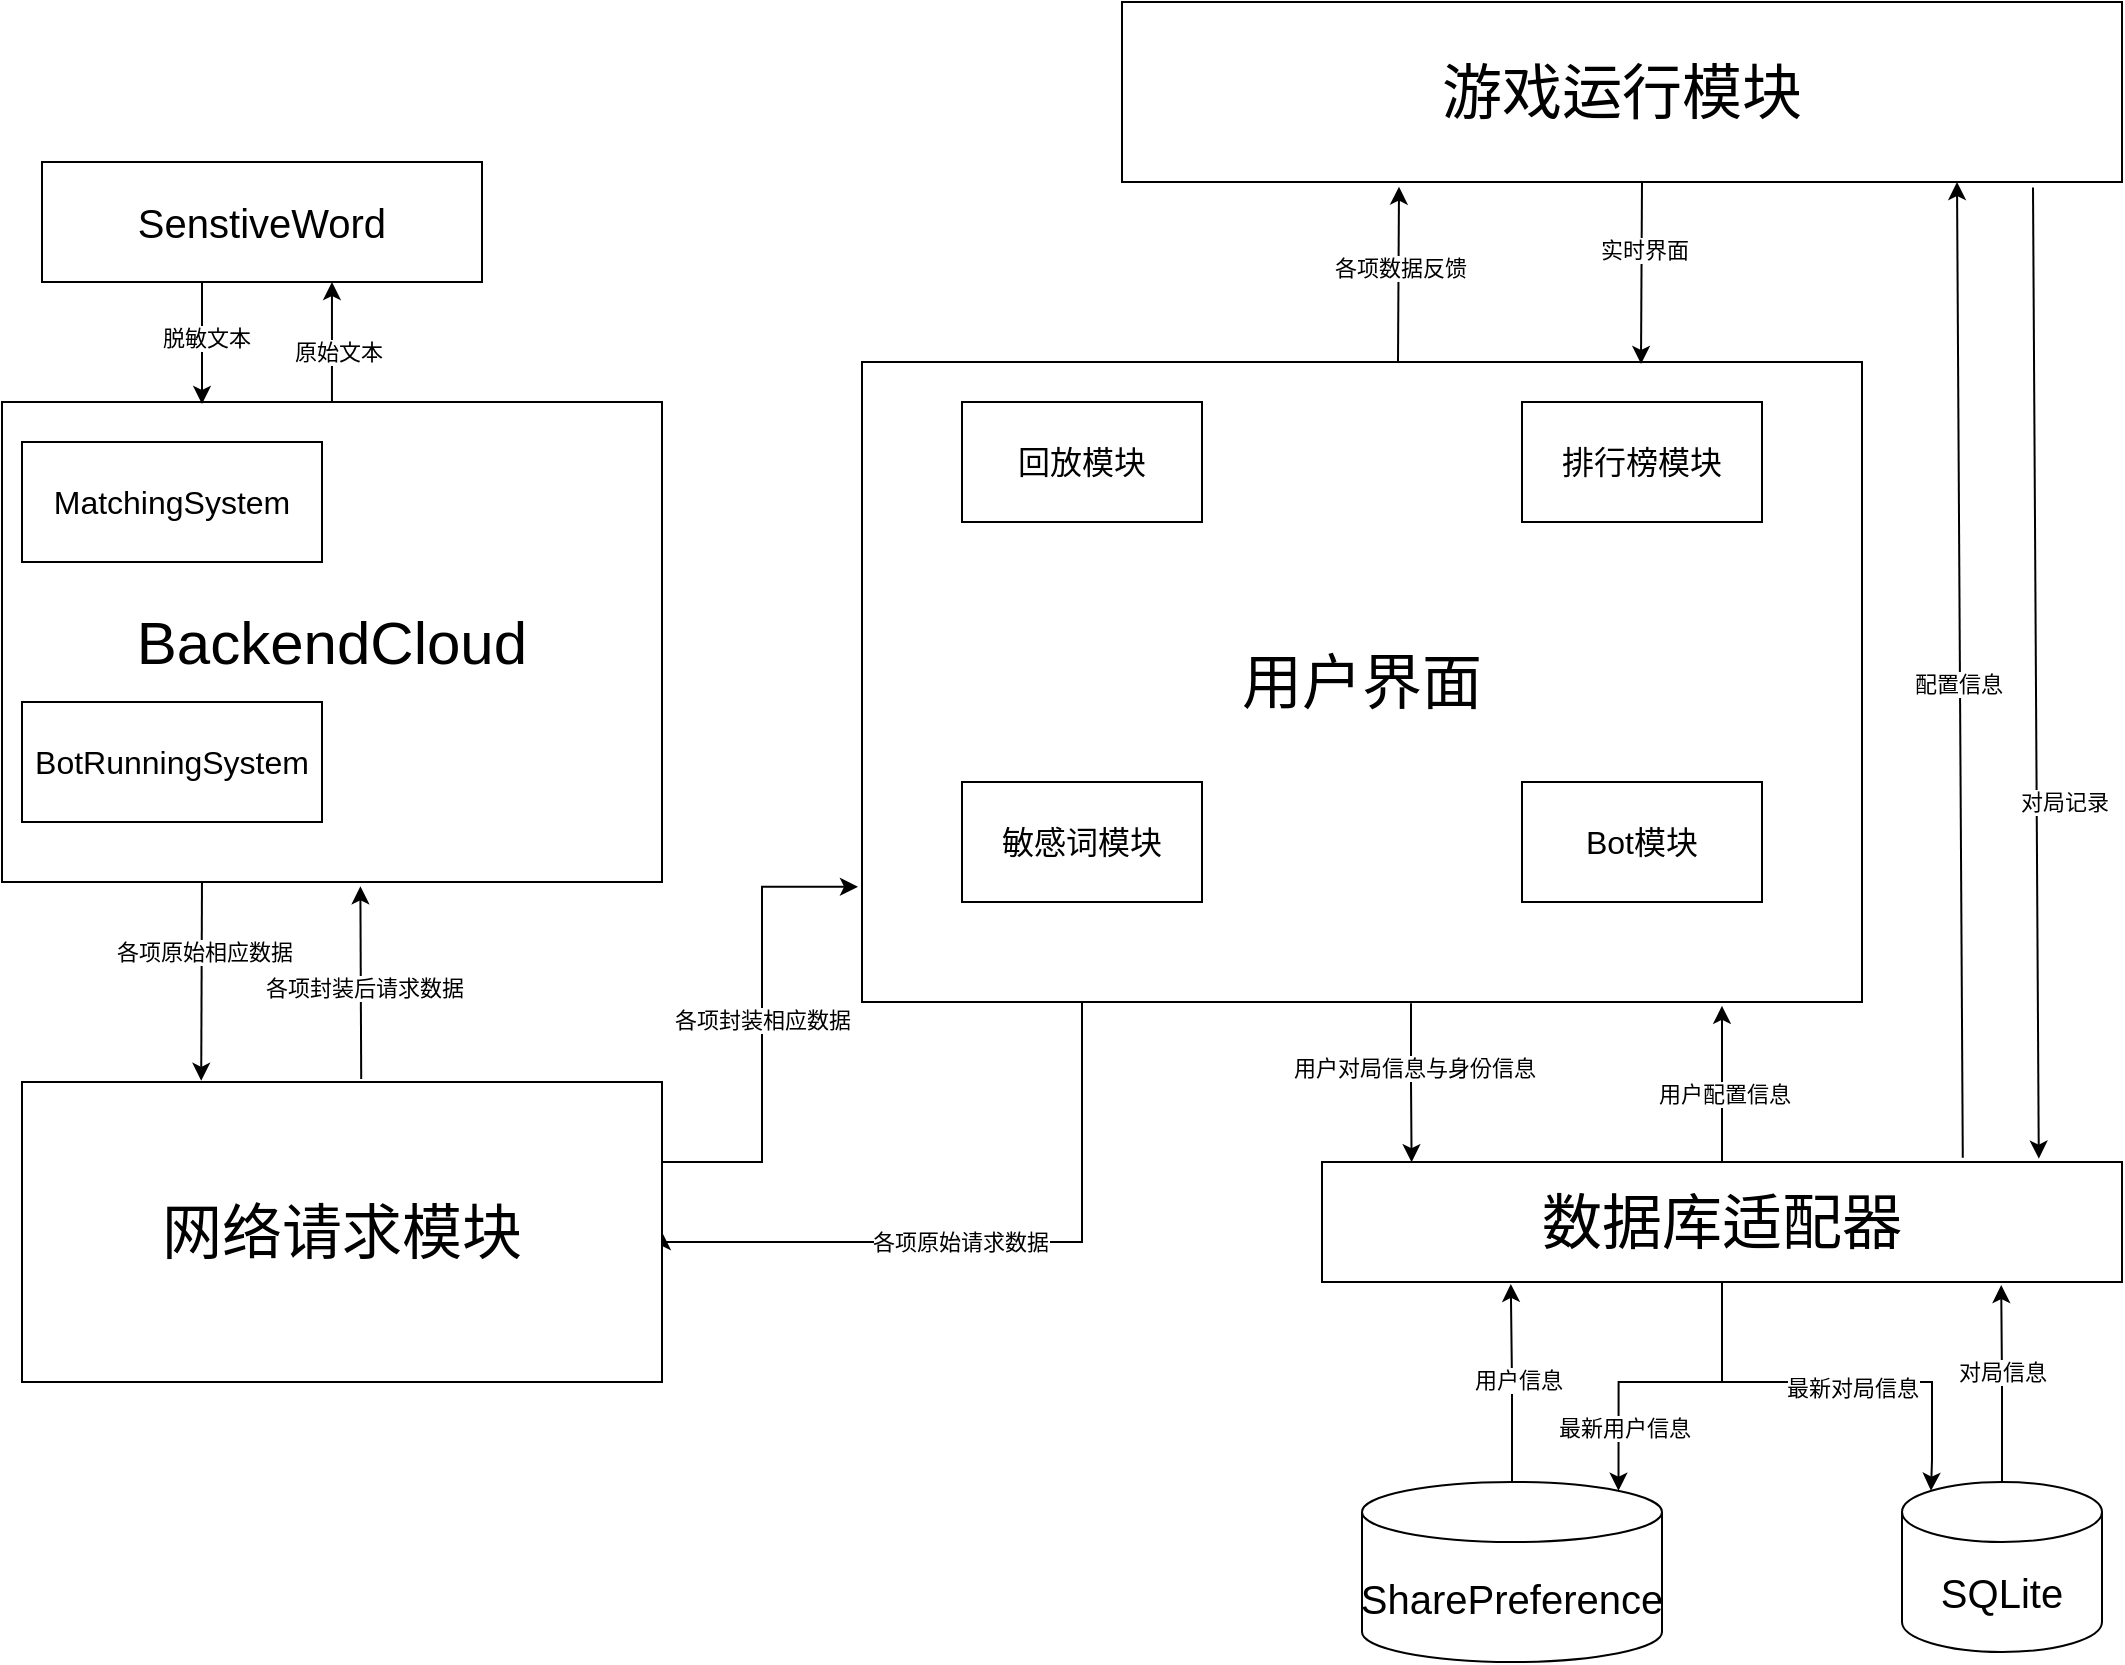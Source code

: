 <mxfile version="22.0.3" type="device">
  <diagram name="第 1 页" id="XMlzAsniAcXtD7ddfIsU">
    <mxGraphModel dx="1206" dy="857" grid="1" gridSize="10" guides="1" tooltips="1" connect="1" arrows="1" fold="1" page="1" pageScale="1" pageWidth="827" pageHeight="1169" math="0" shadow="0">
      <root>
        <mxCell id="0" />
        <mxCell id="1" parent="0" />
        <mxCell id="sbDxYOO8sf8kgl_lCNj2-15" style="edgeStyle=orthogonalEdgeStyle;rounded=0;orthogonalLoop=1;jettySize=auto;html=1;entryX=0.112;entryY=0.002;entryDx=0;entryDy=0;exitX=0.549;exitY=1.002;exitDx=0;exitDy=0;exitPerimeter=0;entryPerimeter=0;" parent="1" source="sbDxYOO8sf8kgl_lCNj2-3" target="sbDxYOO8sf8kgl_lCNj2-4" edge="1">
          <mxGeometry relative="1" as="geometry" />
        </mxCell>
        <mxCell id="sbDxYOO8sf8kgl_lCNj2-18" value="用户对局信息与身份信息" style="edgeLabel;html=1;align=center;verticalAlign=middle;resizable=0;points=[];" parent="sbDxYOO8sf8kgl_lCNj2-15" vertex="1" connectable="0">
          <mxGeometry x="-0.199" y="1" relative="1" as="geometry">
            <mxPoint as="offset" />
          </mxGeometry>
        </mxCell>
        <mxCell id="sbDxYOO8sf8kgl_lCNj2-3" value="&lt;span style=&quot;font-size: 30px;&quot;&gt;用户界面&lt;/span&gt;" style="rounded=0;whiteSpace=wrap;html=1;" parent="1" vertex="1">
          <mxGeometry x="490" y="440" width="500" height="320" as="geometry" />
        </mxCell>
        <mxCell id="sbDxYOO8sf8kgl_lCNj2-4" value="&lt;font style=&quot;font-size: 30px;&quot;&gt;数据库适配器&lt;/font&gt;" style="rounded=0;whiteSpace=wrap;html=1;" parent="1" vertex="1">
          <mxGeometry x="720" y="840" width="400" height="60" as="geometry" />
        </mxCell>
        <mxCell id="sbDxYOO8sf8kgl_lCNj2-5" value="&lt;font style=&quot;font-size: 20px;&quot;&gt;SQLite&lt;/font&gt;" style="shape=cylinder3;whiteSpace=wrap;html=1;boundedLbl=1;backgroundOutline=1;size=15;" parent="1" vertex="1">
          <mxGeometry x="1010" y="1000" width="100" height="85" as="geometry" />
        </mxCell>
        <mxCell id="sbDxYOO8sf8kgl_lCNj2-6" value="&lt;font style=&quot;font-size: 20px;&quot;&gt;SharePreference&lt;/font&gt;" style="shape=cylinder3;whiteSpace=wrap;html=1;boundedLbl=1;backgroundOutline=1;size=15;" parent="1" vertex="1">
          <mxGeometry x="740" y="1000" width="150" height="90" as="geometry" />
        </mxCell>
        <mxCell id="sbDxYOO8sf8kgl_lCNj2-2" value="&lt;font style=&quot;font-size: 30px;&quot;&gt;游戏运行模块&lt;/font&gt;" style="rounded=0;whiteSpace=wrap;html=1;" parent="1" vertex="1">
          <mxGeometry x="620" y="260" width="500" height="90" as="geometry" />
        </mxCell>
        <mxCell id="sbDxYOO8sf8kgl_lCNj2-7" value="&lt;font style=&quot;font-size: 30px;&quot;&gt;BackendCloud&lt;/font&gt;" style="rounded=0;whiteSpace=wrap;html=1;" parent="1" vertex="1">
          <mxGeometry x="60" y="460" width="330" height="240" as="geometry" />
        </mxCell>
        <mxCell id="sbDxYOO8sf8kgl_lCNj2-8" value="&lt;font style=&quot;font-size: 16px;&quot;&gt;BotRunningSystem&lt;/font&gt;" style="rounded=0;whiteSpace=wrap;html=1;" parent="1" vertex="1">
          <mxGeometry x="70" y="610" width="150" height="60" as="geometry" />
        </mxCell>
        <mxCell id="sbDxYOO8sf8kgl_lCNj2-9" value="&lt;font style=&quot;font-size: 16px;&quot;&gt;MatchingSystem&lt;/font&gt;" style="rounded=0;whiteSpace=wrap;html=1;" parent="1" vertex="1">
          <mxGeometry x="70" y="480" width="150" height="60" as="geometry" />
        </mxCell>
        <mxCell id="sbDxYOO8sf8kgl_lCNj2-10" value="&lt;font style=&quot;font-size: 20px;&quot;&gt;SenstiveWord&lt;/font&gt;" style="rounded=0;whiteSpace=wrap;html=1;" parent="1" vertex="1">
          <mxGeometry x="80" y="340" width="220" height="60" as="geometry" />
        </mxCell>
        <mxCell id="sbDxYOO8sf8kgl_lCNj2-11" value="&lt;font style=&quot;font-size: 16px;&quot;&gt;回放模块&lt;/font&gt;" style="rounded=0;whiteSpace=wrap;html=1;" parent="1" vertex="1">
          <mxGeometry x="540" y="460" width="120" height="60" as="geometry" />
        </mxCell>
        <mxCell id="sbDxYOO8sf8kgl_lCNj2-12" value="&lt;font style=&quot;font-size: 16px;&quot;&gt;敏感词模块&lt;/font&gt;" style="rounded=0;whiteSpace=wrap;html=1;" parent="1" vertex="1">
          <mxGeometry x="540" y="650" width="120" height="60" as="geometry" />
        </mxCell>
        <mxCell id="sbDxYOO8sf8kgl_lCNj2-13" value="&lt;font style=&quot;font-size: 16px;&quot;&gt;排行榜模块&lt;/font&gt;" style="rounded=0;whiteSpace=wrap;html=1;" parent="1" vertex="1">
          <mxGeometry x="820" y="460" width="120" height="60" as="geometry" />
        </mxCell>
        <mxCell id="sbDxYOO8sf8kgl_lCNj2-14" value="&lt;font style=&quot;font-size: 16px;&quot;&gt;Bot模块&lt;/font&gt;" style="rounded=0;whiteSpace=wrap;html=1;" parent="1" vertex="1">
          <mxGeometry x="820" y="650" width="120" height="60" as="geometry" />
        </mxCell>
        <mxCell id="sbDxYOO8sf8kgl_lCNj2-16" style="edgeStyle=orthogonalEdgeStyle;rounded=0;orthogonalLoop=1;jettySize=auto;html=1;entryX=0.86;entryY=1.006;entryDx=0;entryDy=0;entryPerimeter=0;" parent="1" source="sbDxYOO8sf8kgl_lCNj2-4" target="sbDxYOO8sf8kgl_lCNj2-3" edge="1">
          <mxGeometry relative="1" as="geometry" />
        </mxCell>
        <mxCell id="sbDxYOO8sf8kgl_lCNj2-17" value="用户配置信息" style="edgeLabel;html=1;align=center;verticalAlign=middle;resizable=0;points=[];" parent="sbDxYOO8sf8kgl_lCNj2-16" vertex="1" connectable="0">
          <mxGeometry x="-0.128" y="-1" relative="1" as="geometry">
            <mxPoint as="offset" />
          </mxGeometry>
        </mxCell>
        <mxCell id="sbDxYOO8sf8kgl_lCNj2-19" value="" style="endArrow=classic;html=1;rounded=0;exitX=0.801;exitY=-0.036;exitDx=0;exitDy=0;exitPerimeter=0;entryX=0.835;entryY=1;entryDx=0;entryDy=0;entryPerimeter=0;" parent="1" source="sbDxYOO8sf8kgl_lCNj2-4" target="sbDxYOO8sf8kgl_lCNj2-2" edge="1">
          <mxGeometry width="50" height="50" relative="1" as="geometry">
            <mxPoint x="1050" y="730" as="sourcePoint" />
            <mxPoint x="1100" y="680" as="targetPoint" />
          </mxGeometry>
        </mxCell>
        <mxCell id="sbDxYOO8sf8kgl_lCNj2-52" value="配置信息" style="edgeLabel;html=1;align=center;verticalAlign=middle;resizable=0;points=[];" parent="sbDxYOO8sf8kgl_lCNj2-19" vertex="1" connectable="0">
          <mxGeometry x="-0.028" y="1" relative="1" as="geometry">
            <mxPoint as="offset" />
          </mxGeometry>
        </mxCell>
        <mxCell id="sbDxYOO8sf8kgl_lCNj2-20" value="" style="endArrow=classic;html=1;rounded=0;exitX=0.911;exitY=1.031;exitDx=0;exitDy=0;exitPerimeter=0;entryX=0.896;entryY=-0.028;entryDx=0;entryDy=0;entryPerimeter=0;" parent="1" source="sbDxYOO8sf8kgl_lCNj2-2" target="sbDxYOO8sf8kgl_lCNj2-4" edge="1">
          <mxGeometry width="50" height="50" relative="1" as="geometry">
            <mxPoint x="1090" y="520" as="sourcePoint" />
            <mxPoint x="1140" y="470" as="targetPoint" />
          </mxGeometry>
        </mxCell>
        <mxCell id="sbDxYOO8sf8kgl_lCNj2-54" value="对局记录" style="edgeLabel;html=1;align=center;verticalAlign=middle;resizable=0;points=[];" parent="sbDxYOO8sf8kgl_lCNj2-20" vertex="1" connectable="0">
          <mxGeometry x="0.265" y="1" relative="1" as="geometry">
            <mxPoint x="12" as="offset" />
          </mxGeometry>
        </mxCell>
        <mxCell id="sbDxYOO8sf8kgl_lCNj2-21" value="" style="endArrow=classic;html=1;rounded=0;exitX=0.536;exitY=0;exitDx=0;exitDy=0;exitPerimeter=0;entryX=0.277;entryY=1.026;entryDx=0;entryDy=0;entryPerimeter=0;" parent="1" source="sbDxYOO8sf8kgl_lCNj2-3" target="sbDxYOO8sf8kgl_lCNj2-2" edge="1">
          <mxGeometry width="50" height="50" relative="1" as="geometry">
            <mxPoint x="750" y="520" as="sourcePoint" />
            <mxPoint x="758" y="360" as="targetPoint" />
          </mxGeometry>
        </mxCell>
        <mxCell id="sbDxYOO8sf8kgl_lCNj2-51" value="各项数据反馈" style="edgeLabel;html=1;align=center;verticalAlign=middle;resizable=0;points=[];" parent="sbDxYOO8sf8kgl_lCNj2-21" vertex="1" connectable="0">
          <mxGeometry x="0.069" relative="1" as="geometry">
            <mxPoint as="offset" />
          </mxGeometry>
        </mxCell>
        <mxCell id="sbDxYOO8sf8kgl_lCNj2-22" value="" style="endArrow=classic;html=1;rounded=0;entryX=0.779;entryY=0.003;entryDx=0;entryDy=0;entryPerimeter=0;" parent="1" target="sbDxYOO8sf8kgl_lCNj2-3" edge="1">
          <mxGeometry width="50" height="50" relative="1" as="geometry">
            <mxPoint x="880" y="350" as="sourcePoint" />
            <mxPoint x="800" y="470" as="targetPoint" />
          </mxGeometry>
        </mxCell>
        <mxCell id="sbDxYOO8sf8kgl_lCNj2-50" value="实时界面" style="edgeLabel;html=1;align=center;verticalAlign=middle;resizable=0;points=[];" parent="sbDxYOO8sf8kgl_lCNj2-22" vertex="1" connectable="0">
          <mxGeometry x="-0.253" y="1" relative="1" as="geometry">
            <mxPoint as="offset" />
          </mxGeometry>
        </mxCell>
        <mxCell id="sbDxYOO8sf8kgl_lCNj2-31" style="edgeStyle=orthogonalEdgeStyle;rounded=0;orthogonalLoop=1;jettySize=auto;html=1;entryX=0.236;entryY=1.016;entryDx=0;entryDy=0;entryPerimeter=0;" parent="1" source="sbDxYOO8sf8kgl_lCNj2-6" target="sbDxYOO8sf8kgl_lCNj2-4" edge="1">
          <mxGeometry relative="1" as="geometry" />
        </mxCell>
        <mxCell id="sbDxYOO8sf8kgl_lCNj2-35" value="用户信息" style="edgeLabel;html=1;align=center;verticalAlign=middle;resizable=0;points=[];" parent="sbDxYOO8sf8kgl_lCNj2-31" vertex="1" connectable="0">
          <mxGeometry x="0.004" y="-3" relative="1" as="geometry">
            <mxPoint x="3" y="2" as="offset" />
          </mxGeometry>
        </mxCell>
        <mxCell id="sbDxYOO8sf8kgl_lCNj2-32" style="edgeStyle=orthogonalEdgeStyle;rounded=0;orthogonalLoop=1;jettySize=auto;html=1;entryX=0.855;entryY=0;entryDx=0;entryDy=4.35;entryPerimeter=0;" parent="1" source="sbDxYOO8sf8kgl_lCNj2-4" target="sbDxYOO8sf8kgl_lCNj2-6" edge="1">
          <mxGeometry relative="1" as="geometry" />
        </mxCell>
        <mxCell id="sbDxYOO8sf8kgl_lCNj2-36" value="最新用户信息" style="edgeLabel;html=1;align=center;verticalAlign=middle;resizable=0;points=[];" parent="sbDxYOO8sf8kgl_lCNj2-32" vertex="1" connectable="0">
          <mxGeometry x="0.595" y="2" relative="1" as="geometry">
            <mxPoint as="offset" />
          </mxGeometry>
        </mxCell>
        <mxCell id="sbDxYOO8sf8kgl_lCNj2-33" style="edgeStyle=orthogonalEdgeStyle;rounded=0;orthogonalLoop=1;jettySize=auto;html=1;entryX=0.145;entryY=0;entryDx=0;entryDy=4.35;entryPerimeter=0;" parent="1" source="sbDxYOO8sf8kgl_lCNj2-4" target="sbDxYOO8sf8kgl_lCNj2-5" edge="1">
          <mxGeometry relative="1" as="geometry">
            <Array as="points">
              <mxPoint x="920" y="950" />
              <mxPoint x="1025" y="950" />
              <mxPoint x="1025" y="989" />
            </Array>
          </mxGeometry>
        </mxCell>
        <mxCell id="sbDxYOO8sf8kgl_lCNj2-37" value="最新对局信息" style="edgeLabel;html=1;align=center;verticalAlign=middle;resizable=0;points=[];" parent="sbDxYOO8sf8kgl_lCNj2-33" vertex="1" connectable="0">
          <mxGeometry x="0.092" y="-3" relative="1" as="geometry">
            <mxPoint as="offset" />
          </mxGeometry>
        </mxCell>
        <mxCell id="sbDxYOO8sf8kgl_lCNj2-34" style="edgeStyle=orthogonalEdgeStyle;rounded=0;orthogonalLoop=1;jettySize=auto;html=1;entryX=0.849;entryY=1.025;entryDx=0;entryDy=0;entryPerimeter=0;" parent="1" source="sbDxYOO8sf8kgl_lCNj2-5" target="sbDxYOO8sf8kgl_lCNj2-4" edge="1">
          <mxGeometry relative="1" as="geometry" />
        </mxCell>
        <mxCell id="sbDxYOO8sf8kgl_lCNj2-38" value="对局信息" style="edgeLabel;html=1;align=center;verticalAlign=middle;resizable=0;points=[];" parent="sbDxYOO8sf8kgl_lCNj2-34" vertex="1" connectable="0">
          <mxGeometry x="0.011" y="-3" relative="1" as="geometry">
            <mxPoint y="-2" as="offset" />
          </mxGeometry>
        </mxCell>
        <mxCell id="sbDxYOO8sf8kgl_lCNj2-40" style="edgeStyle=orthogonalEdgeStyle;rounded=0;orthogonalLoop=1;jettySize=auto;html=1;exitX=1;exitY=0.25;exitDx=0;exitDy=0;entryX=-0.004;entryY=0.82;entryDx=0;entryDy=0;entryPerimeter=0;" parent="1" source="FkdGA9qikYlc1K1kkweA-1" target="sbDxYOO8sf8kgl_lCNj2-3" edge="1">
          <mxGeometry relative="1" as="geometry">
            <mxPoint x="480" y="703" as="targetPoint" />
            <Array as="points">
              <mxPoint x="390" y="840" />
              <mxPoint x="440" y="840" />
              <mxPoint x="440" y="702" />
            </Array>
          </mxGeometry>
        </mxCell>
        <mxCell id="sbDxYOO8sf8kgl_lCNj2-48" value="各项封装相应数据" style="edgeLabel;html=1;align=center;verticalAlign=middle;resizable=0;points=[];" parent="sbDxYOO8sf8kgl_lCNj2-40" vertex="1" connectable="0">
          <mxGeometry x="-0.207" y="-1" relative="1" as="geometry">
            <mxPoint x="-1" y="-29" as="offset" />
          </mxGeometry>
        </mxCell>
        <mxCell id="sbDxYOO8sf8kgl_lCNj2-41" style="edgeStyle=orthogonalEdgeStyle;rounded=0;orthogonalLoop=1;jettySize=auto;html=1;entryX=1;entryY=0.5;entryDx=0;entryDy=0;exitX=0.22;exitY=1;exitDx=0;exitDy=0;exitPerimeter=0;" parent="1" source="sbDxYOO8sf8kgl_lCNj2-3" target="FkdGA9qikYlc1K1kkweA-1" edge="1">
          <mxGeometry relative="1" as="geometry">
            <Array as="points">
              <mxPoint x="600" y="880" />
              <mxPoint x="390" y="880" />
            </Array>
          </mxGeometry>
        </mxCell>
        <mxCell id="sbDxYOO8sf8kgl_lCNj2-49" value="各项原始请求数据" style="edgeLabel;html=1;align=center;verticalAlign=middle;resizable=0;points=[];" parent="sbDxYOO8sf8kgl_lCNj2-41" vertex="1" connectable="0">
          <mxGeometry x="-0.022" y="3" relative="1" as="geometry">
            <mxPoint x="-17" y="-3" as="offset" />
          </mxGeometry>
        </mxCell>
        <mxCell id="sbDxYOO8sf8kgl_lCNj2-43" style="edgeStyle=orthogonalEdgeStyle;rounded=0;orthogonalLoop=1;jettySize=auto;html=1;entryX=0.659;entryY=1;entryDx=0;entryDy=0;entryPerimeter=0;" parent="1" source="sbDxYOO8sf8kgl_lCNj2-7" target="sbDxYOO8sf8kgl_lCNj2-10" edge="1">
          <mxGeometry relative="1" as="geometry" />
        </mxCell>
        <mxCell id="sbDxYOO8sf8kgl_lCNj2-45" value="原始文本" style="edgeLabel;html=1;align=center;verticalAlign=middle;resizable=0;points=[];" parent="sbDxYOO8sf8kgl_lCNj2-43" vertex="1" connectable="0">
          <mxGeometry x="-0.147" y="-3" relative="1" as="geometry">
            <mxPoint as="offset" />
          </mxGeometry>
        </mxCell>
        <mxCell id="sbDxYOO8sf8kgl_lCNj2-44" style="edgeStyle=orthogonalEdgeStyle;rounded=0;orthogonalLoop=1;jettySize=auto;html=1;" parent="1" source="sbDxYOO8sf8kgl_lCNj2-10" edge="1">
          <mxGeometry relative="1" as="geometry">
            <mxPoint x="160" y="461" as="targetPoint" />
            <Array as="points">
              <mxPoint x="160" y="461" />
            </Array>
          </mxGeometry>
        </mxCell>
        <mxCell id="sbDxYOO8sf8kgl_lCNj2-47" value="脱敏文本" style="edgeLabel;html=1;align=center;verticalAlign=middle;resizable=0;points=[];" parent="sbDxYOO8sf8kgl_lCNj2-44" vertex="1" connectable="0">
          <mxGeometry x="-0.098" y="2" relative="1" as="geometry">
            <mxPoint as="offset" />
          </mxGeometry>
        </mxCell>
        <mxCell id="FkdGA9qikYlc1K1kkweA-1" value="&lt;font style=&quot;font-size: 30px;&quot;&gt;网络请求模块&lt;/font&gt;" style="rounded=0;whiteSpace=wrap;html=1;" parent="1" vertex="1">
          <mxGeometry x="70" y="800" width="320" height="150" as="geometry" />
        </mxCell>
        <mxCell id="FkdGA9qikYlc1K1kkweA-3" value="" style="endArrow=classic;html=1;rounded=0;exitX=0.303;exitY=1.002;exitDx=0;exitDy=0;exitPerimeter=0;entryX=0.28;entryY=-0.004;entryDx=0;entryDy=0;entryPerimeter=0;" parent="1" source="sbDxYOO8sf8kgl_lCNj2-7" target="FkdGA9qikYlc1K1kkweA-1" edge="1">
          <mxGeometry width="50" height="50" relative="1" as="geometry">
            <mxPoint x="300" y="820" as="sourcePoint" />
            <mxPoint x="350" y="770" as="targetPoint" />
          </mxGeometry>
        </mxCell>
        <mxCell id="FkdGA9qikYlc1K1kkweA-6" value="各项原始相应数据" style="edgeLabel;html=1;align=center;verticalAlign=middle;resizable=0;points=[];" parent="FkdGA9qikYlc1K1kkweA-3" vertex="1" connectable="0">
          <mxGeometry x="-0.303" y="1" relative="1" as="geometry">
            <mxPoint as="offset" />
          </mxGeometry>
        </mxCell>
        <mxCell id="FkdGA9qikYlc1K1kkweA-4" value="" style="endArrow=classic;html=1;rounded=0;entryX=0.543;entryY=1.009;entryDx=0;entryDy=0;entryPerimeter=0;exitX=0.53;exitY=-0.01;exitDx=0;exitDy=0;exitPerimeter=0;" parent="1" source="FkdGA9qikYlc1K1kkweA-1" target="sbDxYOO8sf8kgl_lCNj2-7" edge="1">
          <mxGeometry width="50" height="50" relative="1" as="geometry">
            <mxPoint x="160" y="760" as="sourcePoint" />
            <mxPoint x="210" y="710" as="targetPoint" />
          </mxGeometry>
        </mxCell>
        <mxCell id="FkdGA9qikYlc1K1kkweA-5" value="各项封装后请求数据" style="edgeLabel;html=1;align=center;verticalAlign=middle;resizable=0;points=[];" parent="FkdGA9qikYlc1K1kkweA-4" vertex="1" connectable="0">
          <mxGeometry x="-0.06" y="-1" relative="1" as="geometry">
            <mxPoint as="offset" />
          </mxGeometry>
        </mxCell>
      </root>
    </mxGraphModel>
  </diagram>
</mxfile>

